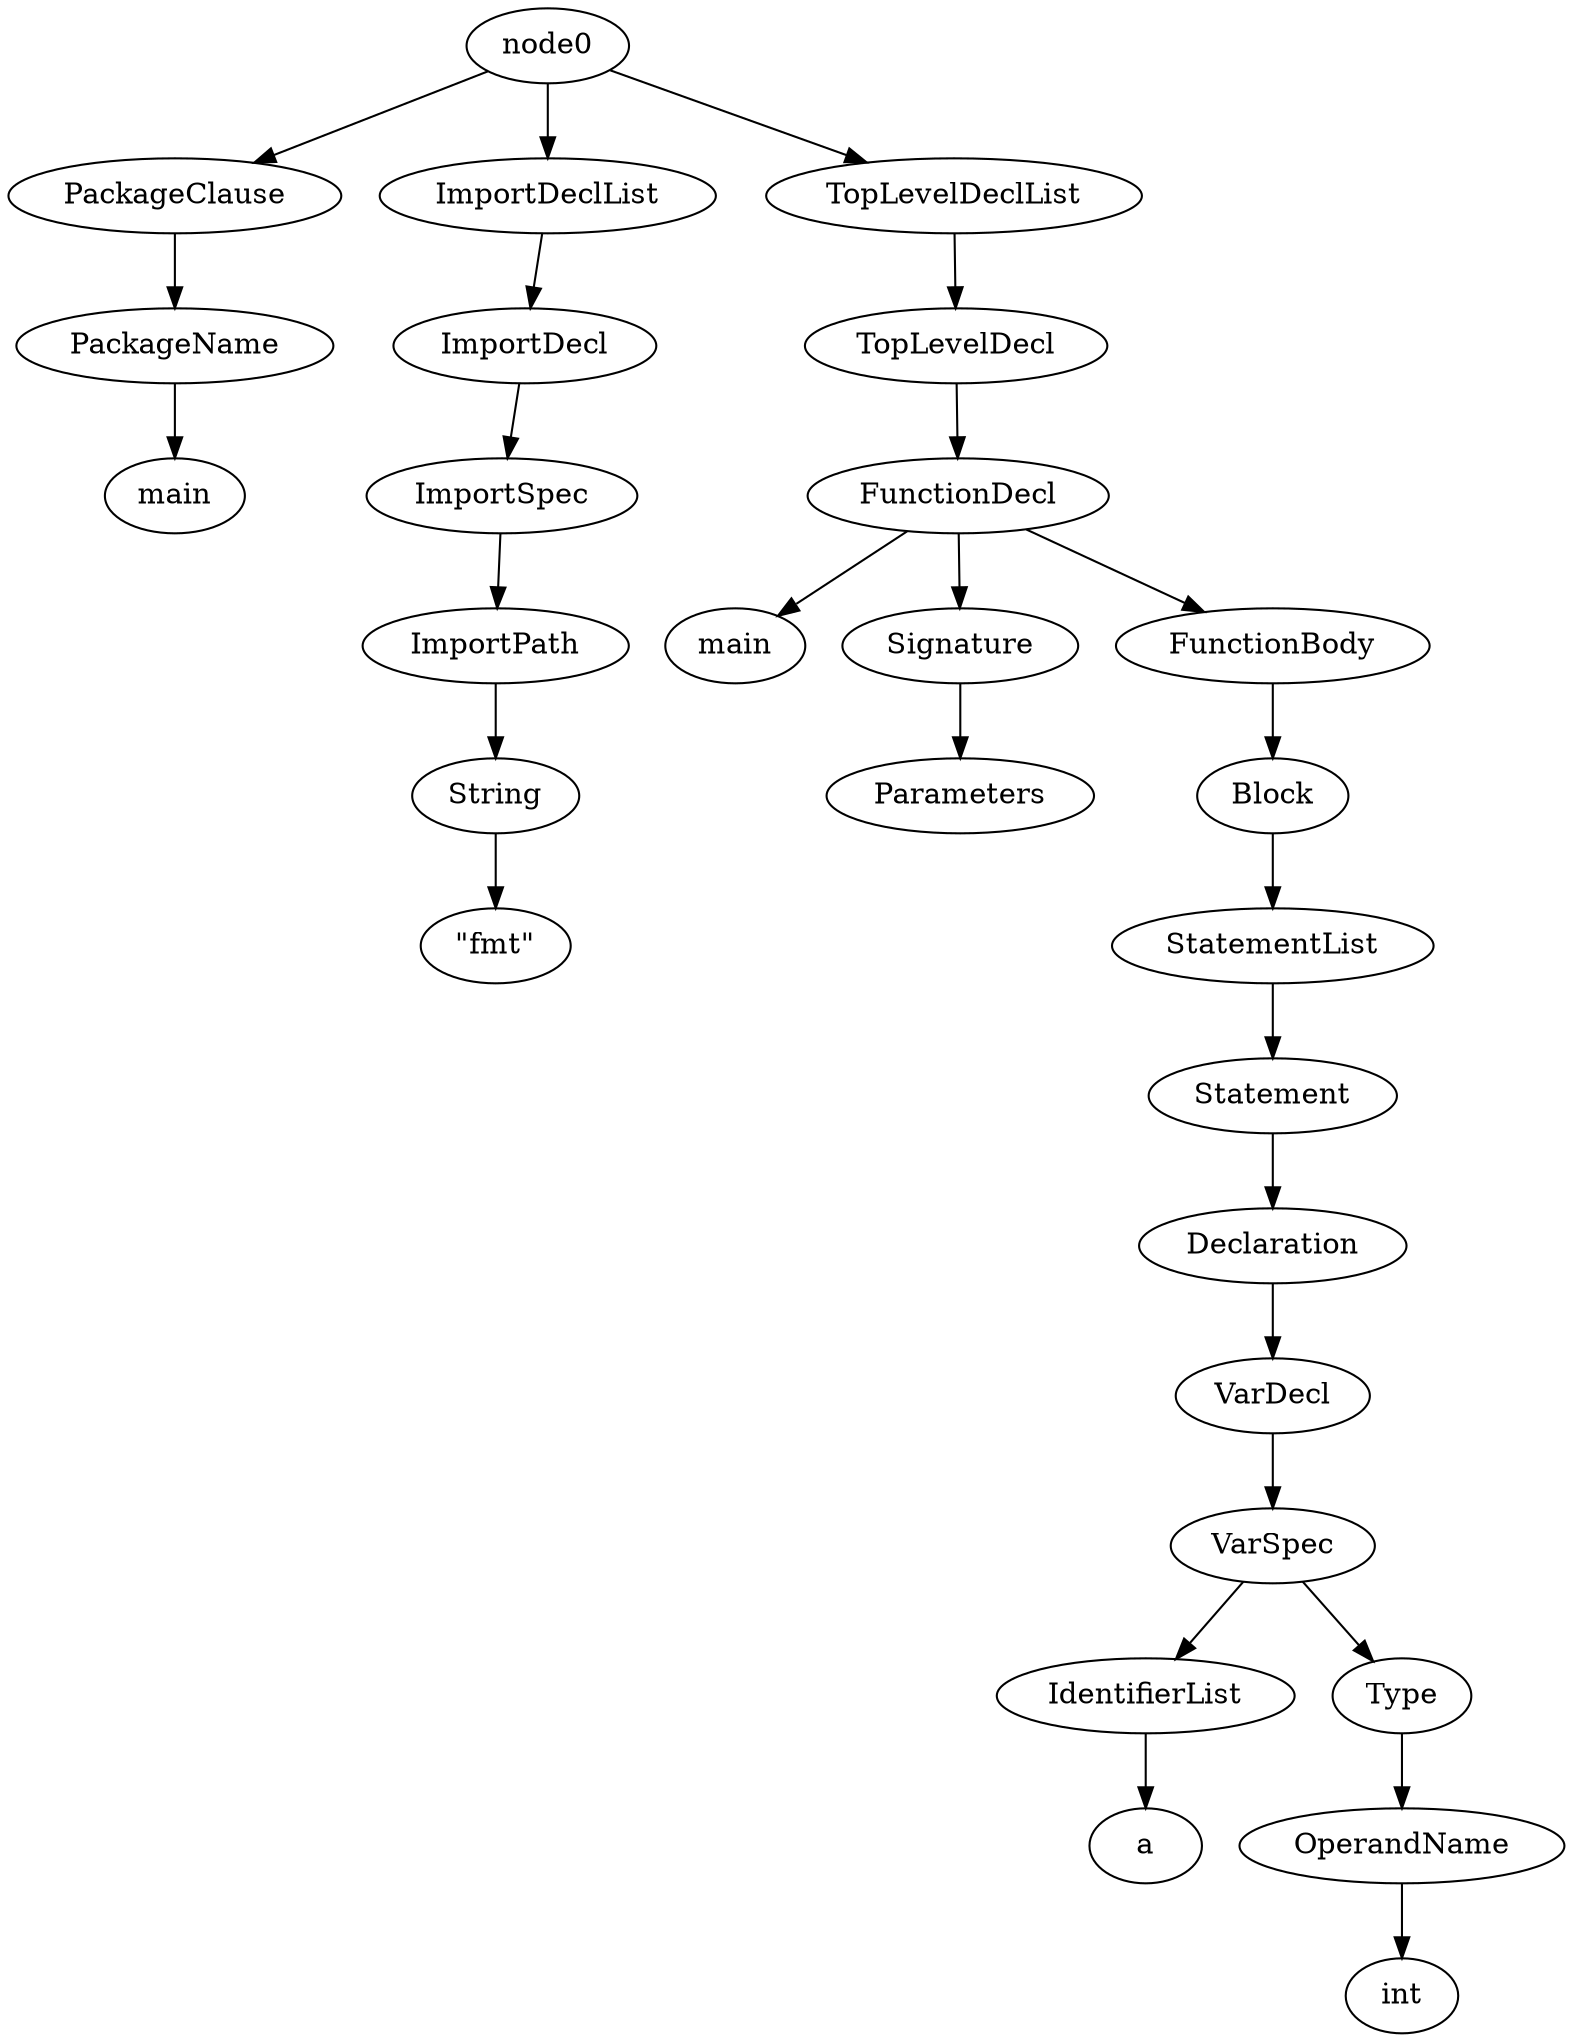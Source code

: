 digraph G {
node1[label="PackageClause"];
node2[label="PackageName"];
node3[label="main"];
node4[label="ImportDeclList"];
node5[label="ImportDecl"];
node6[label="ImportSpec"];
node7[label="ImportPath"];
node8[label="String"];
node9[label="\"fmt\""];
node10[label="TopLevelDeclList"];
node11[label="TopLevelDecl"];
node12[label="FunctionDecl"];
node13[label="main"];
node14[label="Signature"];
node15[label="Parameters"];
node16[label="FunctionBody"];
node17[label="Block"];
node18[label="StatementList"];
node19[label="Statement"];
node20[label="Declaration"];
node21[label="VarDecl"];
node22[label="VarSpec"];
node23[label="IdentifierList"];
node24[label="a"];
node25[label="Type"];
node26[label="OperandName"];
node27[label="int"];


"node0"->"node1";
"node1"->"node2";
"node2"->"node3";
"node0"->"node4";
"node4"->"node5";
"node5"->"node6";
"node6"->"node7";
"node7"->"node8";
"node8"->"node9";
"node0"->"node10";
"node10"->"node11";
"node11"->"node12";
"node12"->"node13";
"node12"->"node14";
"node14"->"node15";
"node12"->"node16";
"node16"->"node17";
"node17"->"node18";
"node18"->"node19";
"node19"->"node20";
"node20"->"node21";
"node21"->"node22";
"node22"->"node23";
"node23"->"node24";
"node22"->"node25";
"node25"->"node26";
"node26"->"node27";

}
